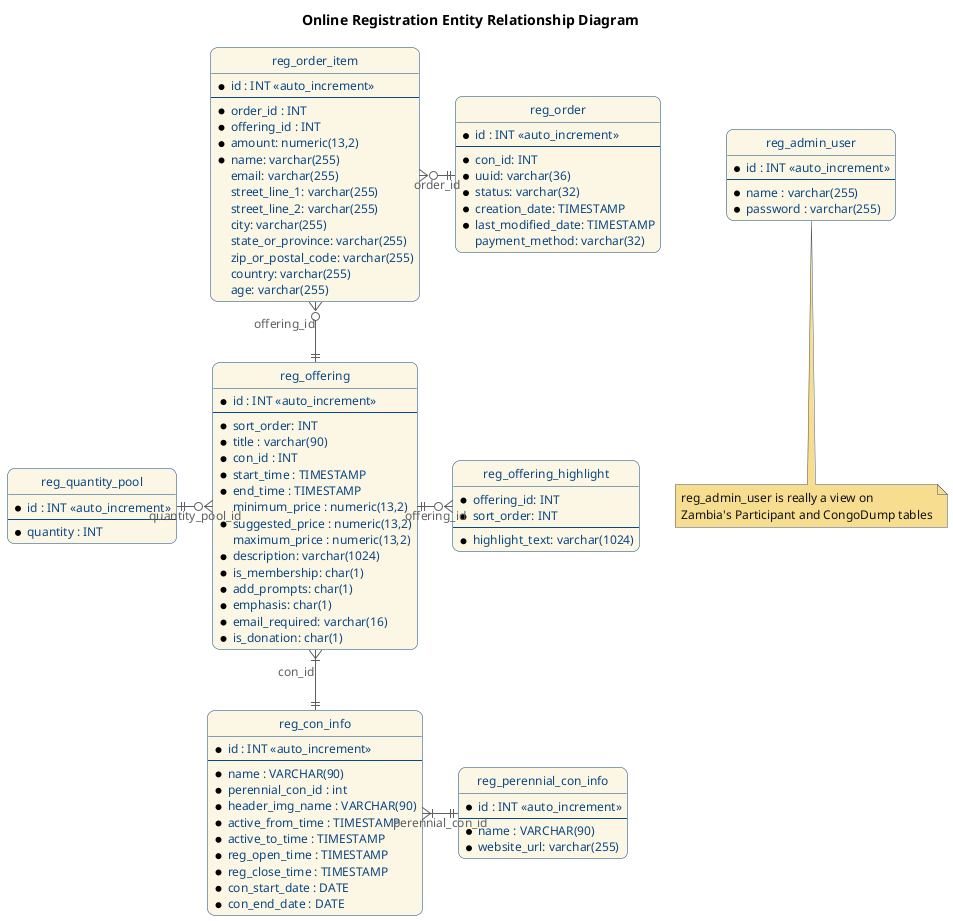 @startuml
title Online Registration Entity Relationship Diagram
'hide the spot
hide circle

!global $DARK_BLUE = "#094785"
!global $MEDIUM_GREY = "#5E5F60"
!global $DARK_GREY = "#44546A"
!global $AMBER = "#f7dd90"
'avoid problems with angled crows feet
skinparam linetype ortho


<style>
  class {
    RoundCorner 15
    LineColor $DARK_BLUE
    FontColor $DARK_BLUE
    BackgroundColor #fcf6e4
    FontSize 12
    AttributeFontColor $DARK_GREY
  }

  arrow {
    LineColor $MEDIUM_GREY
    FontColor $MEDIUM_GREY
    FontSize 12
  }

  note {
    LineColor $DARK_GREY
    FontColor #111111
    BackgroundColor $AMBER
    FontSize 12
    AttributeFontColor $DARK_GREY
  }
</style>


entity reg_con_info {
* id : INT <<auto_increment>>
--
* name : VARCHAR(90)
* perennial_con_id : int
* header_img_name : VARCHAR(90)
* active_from_time : TIMESTAMP
* active_to_time : TIMESTAMP
* reg_open_time : TIMESTAMP
* reg_close_time : TIMESTAMP
* con_start_date : DATE
* con_end_date : DATE
}

entity reg_perennial_con_info {
* id : INT <<auto_increment>>
--
* name : VARCHAR(90)
* website_url: varchar(255)
}

entity reg_offering {
* id : INT <<auto_increment>>
--
* sort_order: INT
* title : varchar(90)
* con_id : INT
* start_time : TIMESTAMP
* end_time : TIMESTAMP
  minimum_price : numeric(13,2)
* suggested_price : numeric(13,2)
  maximum_price : numeric(13,2)
* description: varchar(1024)
* is_membership: char(1)
* add_prompts: char(1)
* emphasis: char(1)
* email_required: varchar(16)
* is_donation: char(1)
}

entity reg_offering_highlight {
* offering_id: INT
* sort_order: INT
--
* highlight_text: varchar(1024)
}

entity reg_order {
* id : INT <<auto_increment>>
--
* con_id: INT
* uuid: varchar(36)
* status: varchar(32)
* creation_date: TIMESTAMP
* last_modified_date: TIMESTAMP
  payment_method: varchar(32)
}

entity reg_order_item {
* id : INT <<auto_increment>>
--
* order_id : INT
* offering_id : INT
* amount: numeric(13,2)
* name: varchar(255)
  email: varchar(255)
  street_line_1: varchar(255)
  street_line_2: varchar(255)
  city: varchar(255)
  state_or_province: varchar(255)
  zip_or_postal_code: varchar(255)
  country: varchar(255)
  age: varchar(255)
}

entity reg_quantity_pool {
* id : INT <<auto_increment>>
--
* quantity : INT
}

entity reg_admin_user {
* id : INT <<auto_increment>>
--
* name : varchar(255)
* password : varchar(255)
}
note bottom: reg_admin_user is really a view on\nZambia's Participant and CongoDump tables

reg_con_info }|-right-|| reg_perennial_con_info : perennial_con_id
reg_order ||-left-o{ reg_order_item : order_id
reg_order_item }o--|| reg_offering : offering_id
reg_offering }|--|| reg_con_info : con_id
reg_offering ||-right-o{ reg_offering_highlight : offering_id
reg_offering }o-left-|| reg_quantity_pool : quantity_pool_id
@enduml